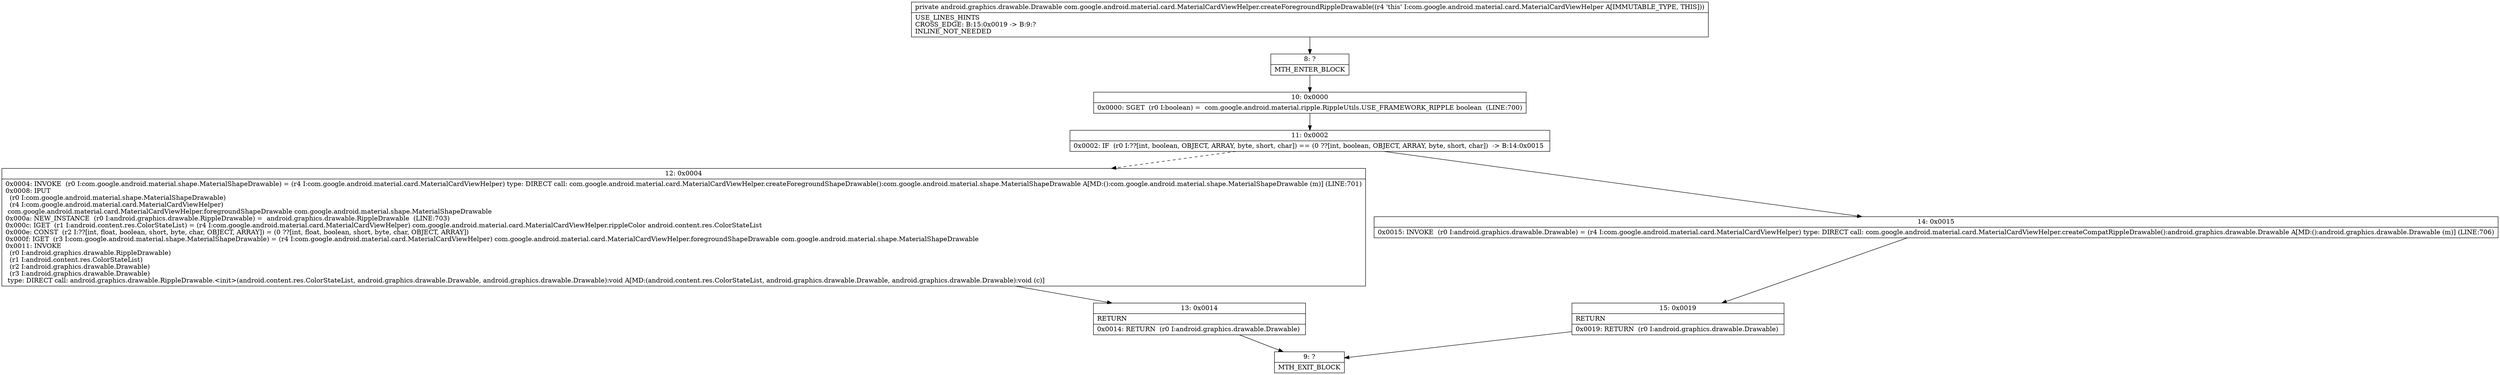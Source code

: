 digraph "CFG forcom.google.android.material.card.MaterialCardViewHelper.createForegroundRippleDrawable()Landroid\/graphics\/drawable\/Drawable;" {
Node_8 [shape=record,label="{8\:\ ?|MTH_ENTER_BLOCK\l}"];
Node_10 [shape=record,label="{10\:\ 0x0000|0x0000: SGET  (r0 I:boolean) =  com.google.android.material.ripple.RippleUtils.USE_FRAMEWORK_RIPPLE boolean  (LINE:700)\l}"];
Node_11 [shape=record,label="{11\:\ 0x0002|0x0002: IF  (r0 I:??[int, boolean, OBJECT, ARRAY, byte, short, char]) == (0 ??[int, boolean, OBJECT, ARRAY, byte, short, char])  \-\> B:14:0x0015 \l}"];
Node_12 [shape=record,label="{12\:\ 0x0004|0x0004: INVOKE  (r0 I:com.google.android.material.shape.MaterialShapeDrawable) = (r4 I:com.google.android.material.card.MaterialCardViewHelper) type: DIRECT call: com.google.android.material.card.MaterialCardViewHelper.createForegroundShapeDrawable():com.google.android.material.shape.MaterialShapeDrawable A[MD:():com.google.android.material.shape.MaterialShapeDrawable (m)] (LINE:701)\l0x0008: IPUT  \l  (r0 I:com.google.android.material.shape.MaterialShapeDrawable)\l  (r4 I:com.google.android.material.card.MaterialCardViewHelper)\l com.google.android.material.card.MaterialCardViewHelper.foregroundShapeDrawable com.google.android.material.shape.MaterialShapeDrawable \l0x000a: NEW_INSTANCE  (r0 I:android.graphics.drawable.RippleDrawable) =  android.graphics.drawable.RippleDrawable  (LINE:703)\l0x000c: IGET  (r1 I:android.content.res.ColorStateList) = (r4 I:com.google.android.material.card.MaterialCardViewHelper) com.google.android.material.card.MaterialCardViewHelper.rippleColor android.content.res.ColorStateList \l0x000e: CONST  (r2 I:??[int, float, boolean, short, byte, char, OBJECT, ARRAY]) = (0 ??[int, float, boolean, short, byte, char, OBJECT, ARRAY]) \l0x000f: IGET  (r3 I:com.google.android.material.shape.MaterialShapeDrawable) = (r4 I:com.google.android.material.card.MaterialCardViewHelper) com.google.android.material.card.MaterialCardViewHelper.foregroundShapeDrawable com.google.android.material.shape.MaterialShapeDrawable \l0x0011: INVOKE  \l  (r0 I:android.graphics.drawable.RippleDrawable)\l  (r1 I:android.content.res.ColorStateList)\l  (r2 I:android.graphics.drawable.Drawable)\l  (r3 I:android.graphics.drawable.Drawable)\l type: DIRECT call: android.graphics.drawable.RippleDrawable.\<init\>(android.content.res.ColorStateList, android.graphics.drawable.Drawable, android.graphics.drawable.Drawable):void A[MD:(android.content.res.ColorStateList, android.graphics.drawable.Drawable, android.graphics.drawable.Drawable):void (c)]\l}"];
Node_13 [shape=record,label="{13\:\ 0x0014|RETURN\l|0x0014: RETURN  (r0 I:android.graphics.drawable.Drawable) \l}"];
Node_9 [shape=record,label="{9\:\ ?|MTH_EXIT_BLOCK\l}"];
Node_14 [shape=record,label="{14\:\ 0x0015|0x0015: INVOKE  (r0 I:android.graphics.drawable.Drawable) = (r4 I:com.google.android.material.card.MaterialCardViewHelper) type: DIRECT call: com.google.android.material.card.MaterialCardViewHelper.createCompatRippleDrawable():android.graphics.drawable.Drawable A[MD:():android.graphics.drawable.Drawable (m)] (LINE:706)\l}"];
Node_15 [shape=record,label="{15\:\ 0x0019|RETURN\l|0x0019: RETURN  (r0 I:android.graphics.drawable.Drawable) \l}"];
MethodNode[shape=record,label="{private android.graphics.drawable.Drawable com.google.android.material.card.MaterialCardViewHelper.createForegroundRippleDrawable((r4 'this' I:com.google.android.material.card.MaterialCardViewHelper A[IMMUTABLE_TYPE, THIS]))  | USE_LINES_HINTS\lCROSS_EDGE: B:15:0x0019 \-\> B:9:?\lINLINE_NOT_NEEDED\l}"];
MethodNode -> Node_8;Node_8 -> Node_10;
Node_10 -> Node_11;
Node_11 -> Node_12[style=dashed];
Node_11 -> Node_14;
Node_12 -> Node_13;
Node_13 -> Node_9;
Node_14 -> Node_15;
Node_15 -> Node_9;
}

